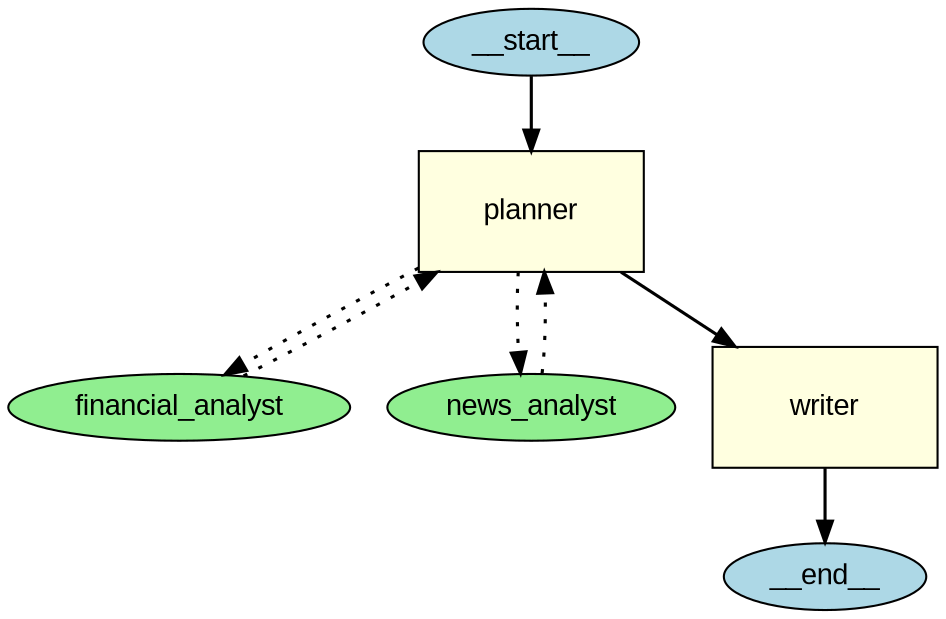 
    digraph G {
        graph [splines=true];
        node [fontname="Arial"];
        edge [penwidth=1.5];
    "__start__" [label="__start__", shape=ellipse, style=filled, fillcolor=lightblue, width=0.5, height=0.3];"__end__" [label="__end__", shape=ellipse, style=filled, fillcolor=lightblue, width=0.5, height=0.3];"planner" [label="planner", shape=box, style=filled, fillcolor=lightyellow, width=1.5, height=0.8];"financial_analyst" [label="financial_analyst", shape=ellipse, style=filled, fillcolor=lightgreen, width=0.5, height=0.3];"news_analyst" [label="news_analyst", shape=ellipse, style=filled, fillcolor=lightgreen, width=0.5, height=0.3];"writer" [label="writer", shape=box, style=filled, style=rounded, fillcolor=lightyellow, width=1.5, height=0.8];"__start__" [label="__start__", shape=ellipse, style=filled, fillcolor=lightblue, width=0.5, height=0.3];"__end__" [label="__end__", shape=ellipse, style=filled, fillcolor=lightblue, width=0.5, height=0.3];"writer" [label="writer", shape=box, style=filled, fillcolor=lightyellow, width=1.5, height=0.8];"__start__" -> "planner";
        "planner" -> "financial_analyst" [style=dotted, penwidth=1.5];
        "financial_analyst" -> "planner" [style=dotted, penwidth=1.5];
        "planner" -> "news_analyst" [style=dotted, penwidth=1.5];
        "news_analyst" -> "planner" [style=dotted, penwidth=1.5];
            "planner" -> "writer";"writer" -> "__end__";}
